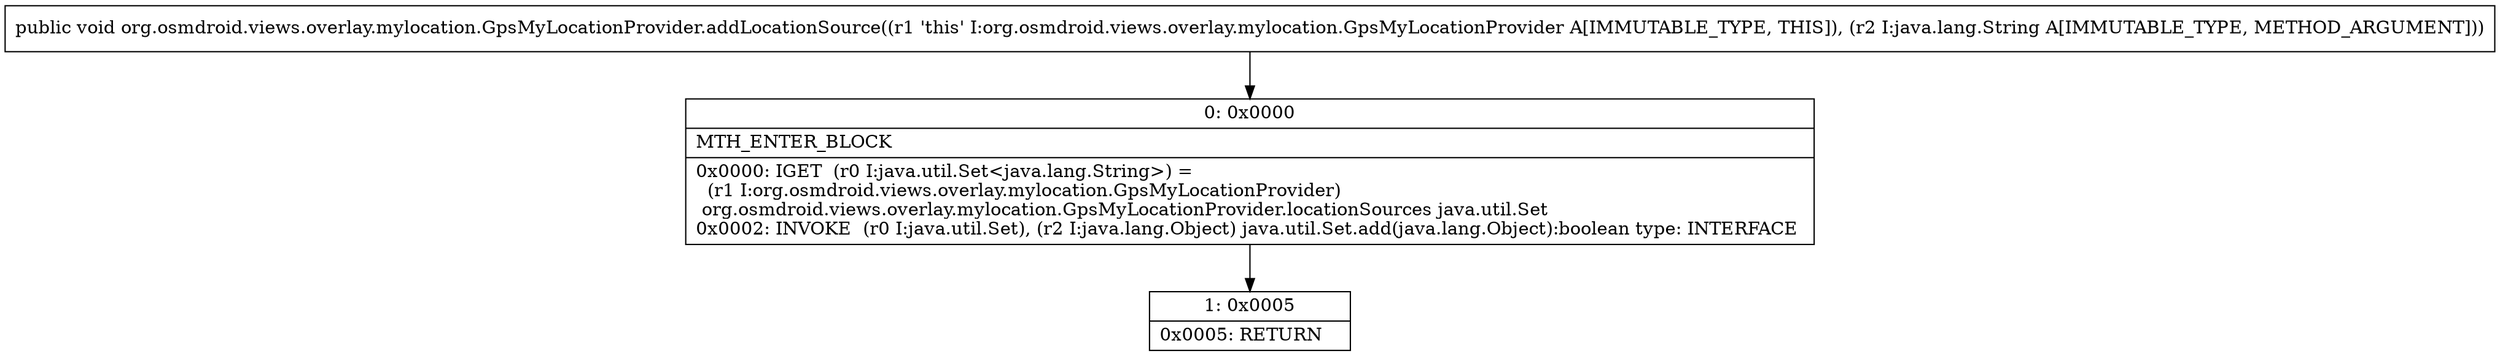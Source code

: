 digraph "CFG fororg.osmdroid.views.overlay.mylocation.GpsMyLocationProvider.addLocationSource(Ljava\/lang\/String;)V" {
Node_0 [shape=record,label="{0\:\ 0x0000|MTH_ENTER_BLOCK\l|0x0000: IGET  (r0 I:java.util.Set\<java.lang.String\>) = \l  (r1 I:org.osmdroid.views.overlay.mylocation.GpsMyLocationProvider)\l org.osmdroid.views.overlay.mylocation.GpsMyLocationProvider.locationSources java.util.Set \l0x0002: INVOKE  (r0 I:java.util.Set), (r2 I:java.lang.Object) java.util.Set.add(java.lang.Object):boolean type: INTERFACE \l}"];
Node_1 [shape=record,label="{1\:\ 0x0005|0x0005: RETURN   \l}"];
MethodNode[shape=record,label="{public void org.osmdroid.views.overlay.mylocation.GpsMyLocationProvider.addLocationSource((r1 'this' I:org.osmdroid.views.overlay.mylocation.GpsMyLocationProvider A[IMMUTABLE_TYPE, THIS]), (r2 I:java.lang.String A[IMMUTABLE_TYPE, METHOD_ARGUMENT])) }"];
MethodNode -> Node_0;
Node_0 -> Node_1;
}

